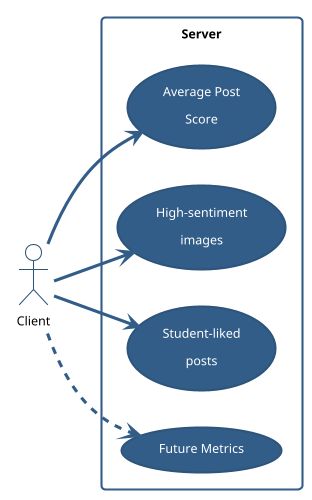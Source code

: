 @startuml
!theme sandstone

skinparam rectanglebackgroundcolor transparent
skinparam rectanglefontcolor black
skinparam actorbackgroundcolor transparent
skinparam actorfontcolor black

left to right direction
actor "Client" as fc
rectangle Server {
  usecase "Average Post\nScore" as UC1
  usecase "High-sentiment\nimages" as UC2
  usecase "Student-liked\nposts" as UC3
  usecase "Future Metrics" as UC4
}
fc --> UC1
fc --> UC2
fc --> UC3
fc ..> UC4

@enduml
